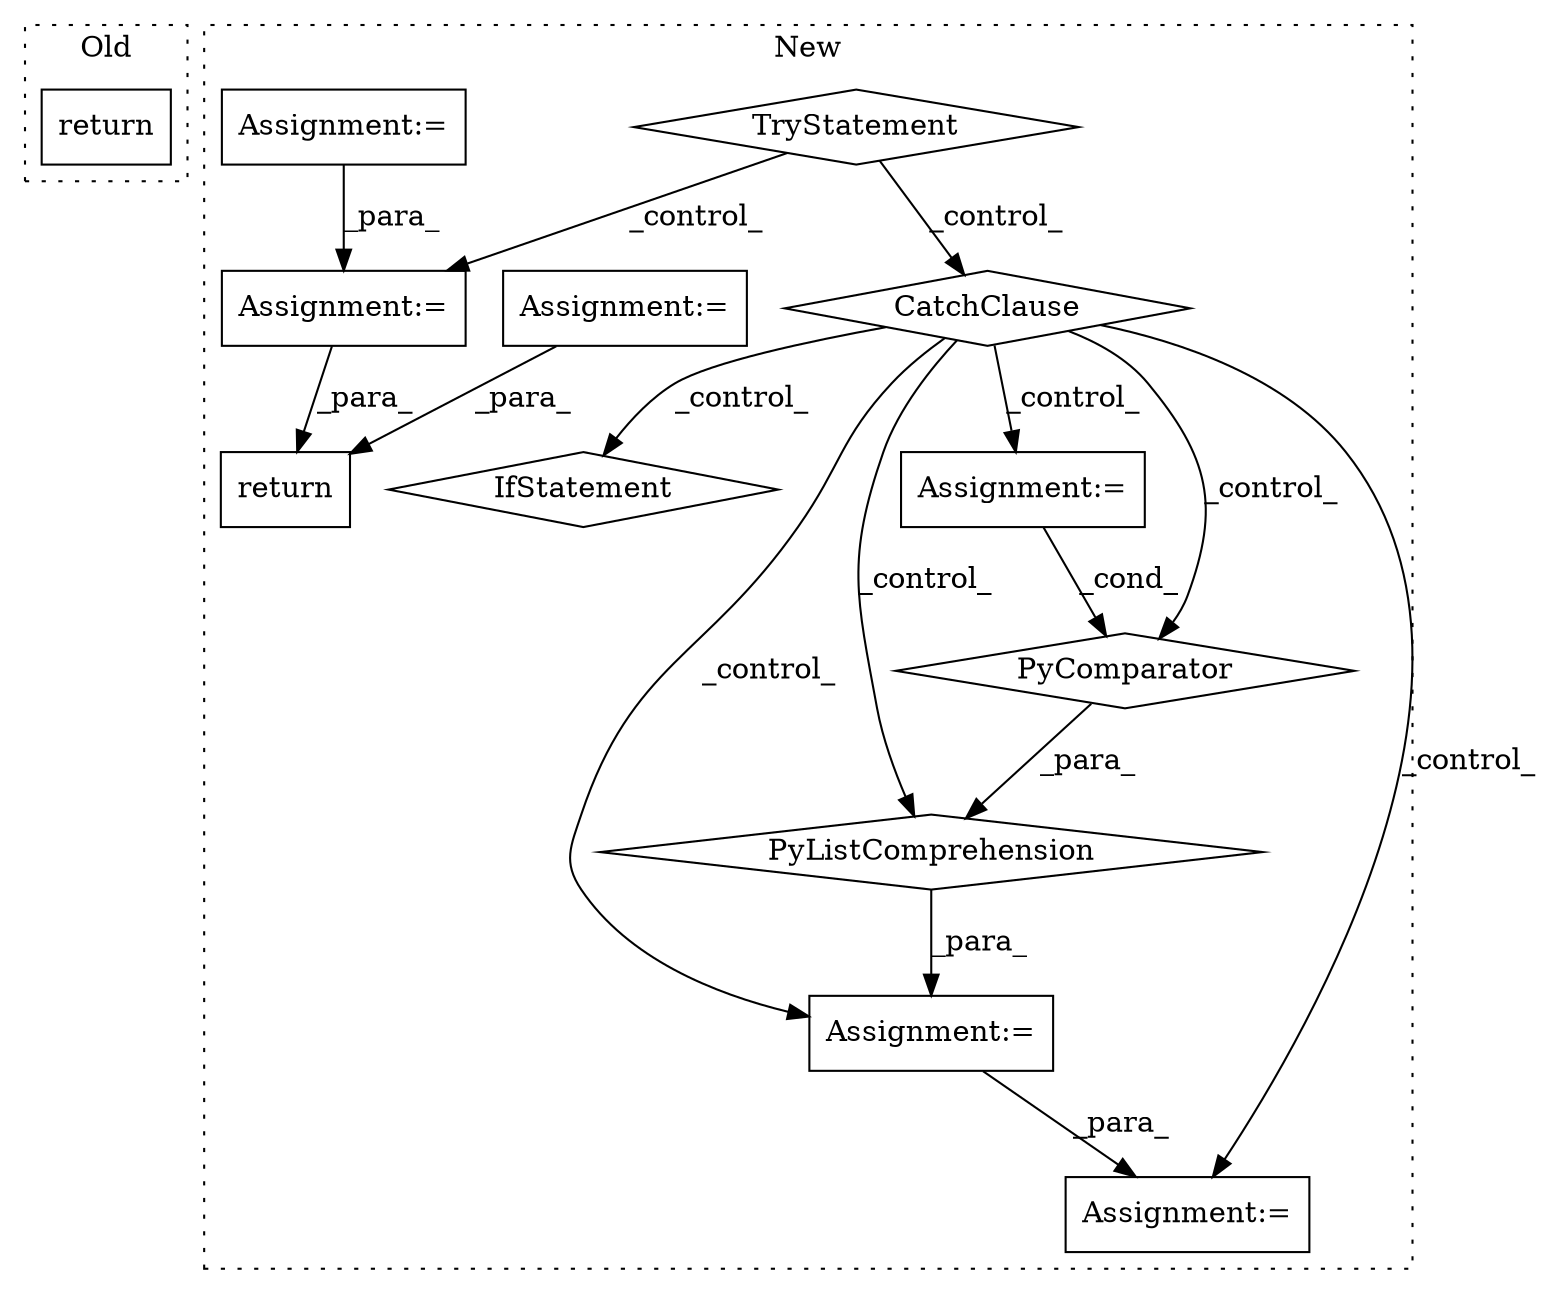 digraph G {
subgraph cluster0 {
1 [label="return" a="41" s="7861" l="7" shape="box"];
label = "Old";
style="dotted";
}
subgraph cluster1 {
2 [label="TryStatement" a="54" s="7909" l="4" shape="diamond"];
3 [label="CatchClause" a="12" s="7980,8016" l="13,2" shape="diamond"];
4 [label="Assignment:=" a="7" s="7935" l="1" shape="box"];
5 [label="Assignment:=" a="7" s="8157" l="23" shape="box"];
6 [label="return" a="41" s="8254" l="7" shape="box"];
7 [label="Assignment:=" a="7" s="7781" l="12" shape="box"];
8 [label="Assignment:=" a="7" s="7827" l="7" shape="box"];
9 [label="Assignment:=" a="7" s="8204" l="1" shape="box"];
10 [label="IfStatement" a="25" s="8157" l="23" shape="diamond"];
11 [label="PyListComprehension" a="109" s="8070" l="118" shape="diamond"];
12 [label="PyComparator" a="113" s="8157" l="23" shape="diamond"];
13 [label="Assignment:=" a="7" s="8054" l="16" shape="box"];
label = "New";
style="dotted";
}
2 -> 4 [label="_control_"];
2 -> 3 [label="_control_"];
3 -> 9 [label="_control_"];
3 -> 12 [label="_control_"];
3 -> 11 [label="_control_"];
3 -> 13 [label="_control_"];
3 -> 5 [label="_control_"];
3 -> 10 [label="_control_"];
4 -> 6 [label="_para_"];
5 -> 12 [label="_cond_"];
7 -> 6 [label="_para_"];
8 -> 4 [label="_para_"];
11 -> 13 [label="_para_"];
12 -> 11 [label="_para_"];
13 -> 9 [label="_para_"];
}